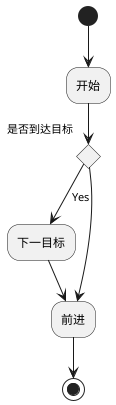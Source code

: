 @startuml
(*)  --> "开始"
If "是否到达目标" then
--> [Yes] "下一目标"
--> "前进"
else
--> "前进"
Endif
-->(*)
@enduml